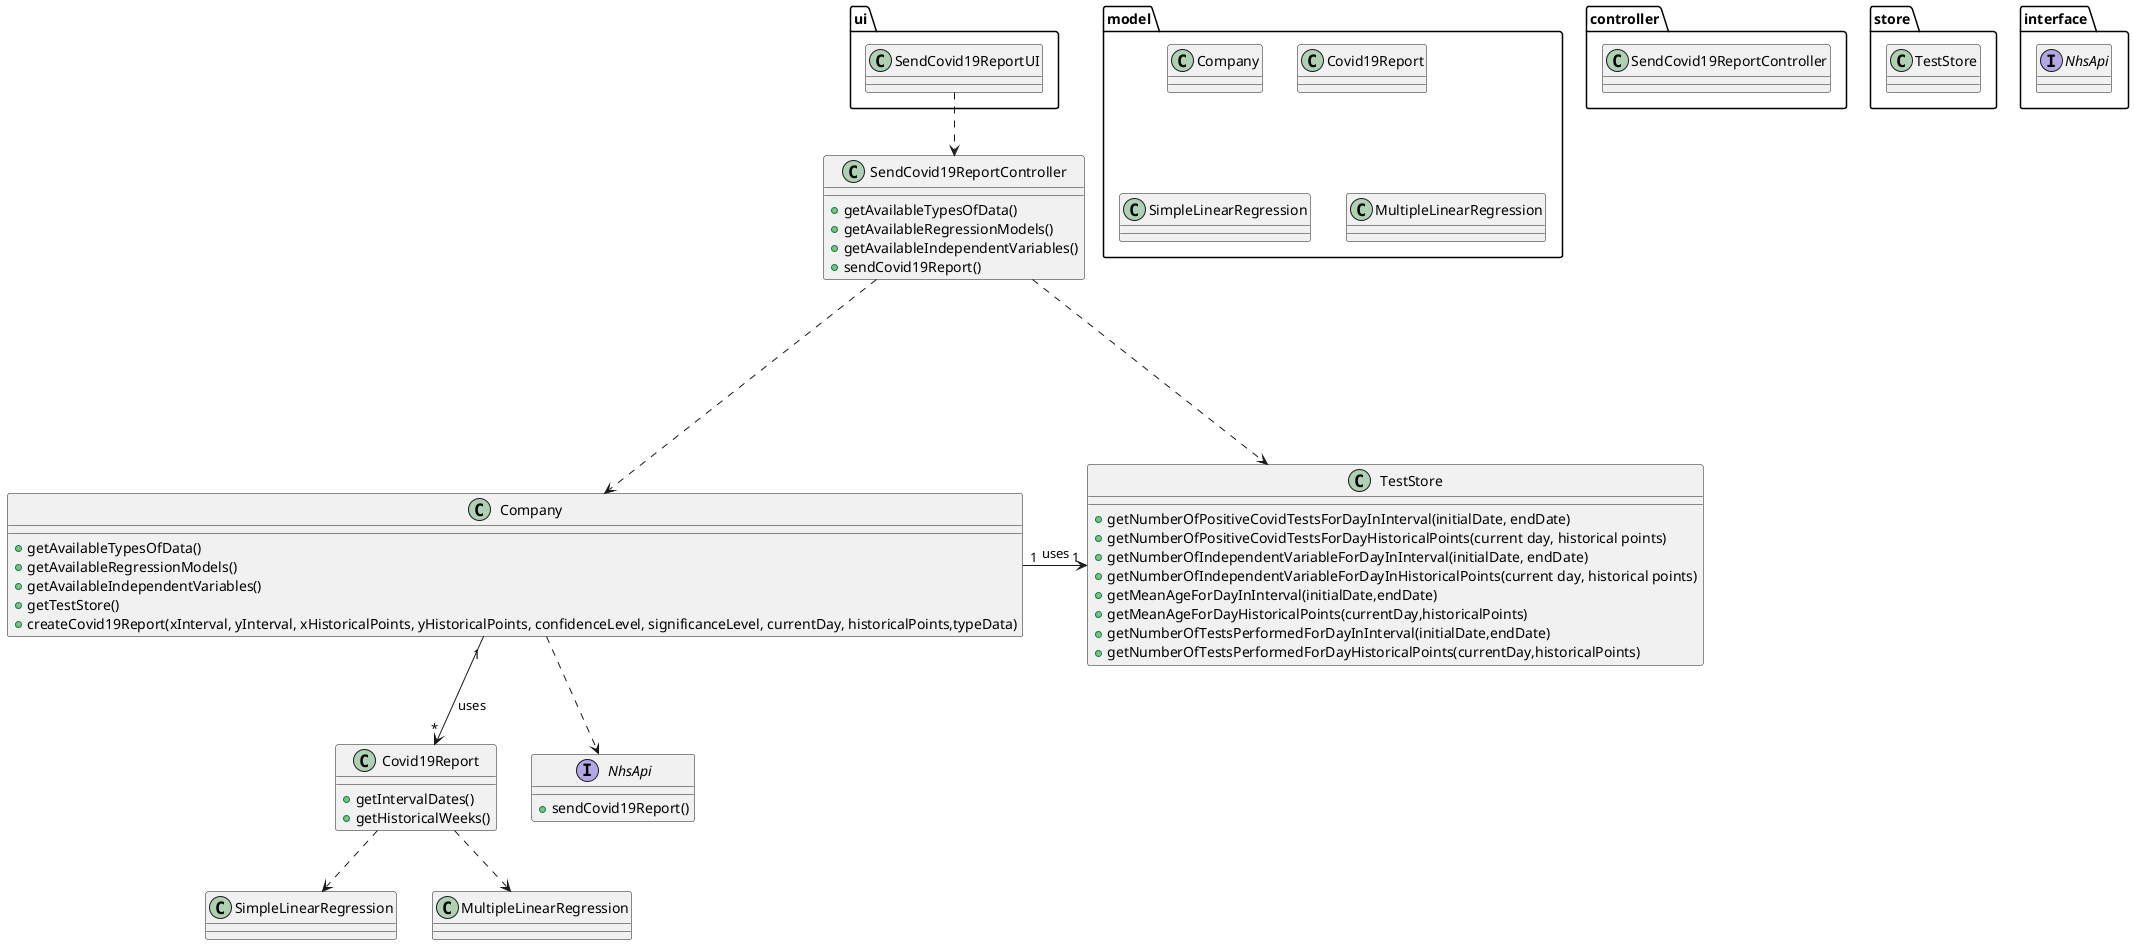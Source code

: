 @startuml
'https://plantuml.com/class-diagram


package ui{
class SendCovid19ReportUI
}

package controller{
class SendCovid19ReportController
}


package model{
class Company
class Covid19Report
class SimpleLinearRegression
class MultipleLinearRegression
}

package store{
class TestStore
}
package interface{
interface NhsApi
}

class SendCovid19ReportController {
+getAvailableTypesOfData()
+getAvailableRegressionModels()
+getAvailableIndependentVariables()
+sendCovid19Report()
}

class Company{
+getAvailableTypesOfData()
+getAvailableRegressionModels()
+getAvailableIndependentVariables()
+getTestStore()
+createCovid19Report(xInterval, yInterval, xHistoricalPoints, yHistoricalPoints, confidenceLevel, significanceLevel, currentDay, historicalPoints,typeData)
}

class TestStore{
+getNumberOfPositiveCovidTestsForDayInInterval(initialDate, endDate)
+getNumberOfPositiveCovidTestsForDayHistoricalPoints(current day, historical points)
+getNumberOfIndependentVariableForDayInInterval(initialDate, endDate)
+getNumberOfIndependentVariableForDayInHistoricalPoints(current day, historical points)
+getMeanAgeForDayInInterval(initialDate,endDate)
+getMeanAgeForDayHistoricalPoints(currentDay,historicalPoints)
+getNumberOfTestsPerformedForDayInInterval(initialDate,endDate)
+getNumberOfTestsPerformedForDayHistoricalPoints(currentDay,historicalPoints)
}

class Covid19Report{
+getIntervalDates()
+getHistoricalWeeks()
}

class SimpleLinearRegression{
}

class MultipleLinearRegression{
}

interface NhsApi{
+sendCovid19Report()
}

SendCovid19ReportUI ..> SendCovid19ReportController
SendCovid19ReportController ....> Company
SendCovid19ReportController ...> TestStore
Company"1" --> "*" Covid19Report : uses
Company "1" -> "1" TestStore : uses
Company..>NhsApi
Covid19Report ..> SimpleLinearRegression
Covid19Report ..> MultipleLinearRegression


@enduml